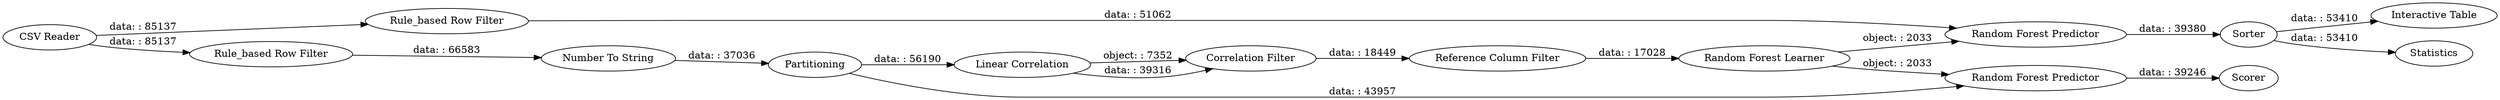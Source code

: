 digraph {
	"-1086249295182394243_13" [label=Partitioning]
	"-1086249295182394243_23" [label="Random Forest Predictor"]
	"-1086249295182394243_14" [label="Number To String"]
	"-1086249295182394243_25" [label=Sorter]
	"4690625361921363070_27" [label="Linear Correlation"]
	"4690625361921363070_30" [label="Reference Column Filter"]
	"4690625361921363070_28" [label="Correlation Filter"]
	"-1086249295182394243_19" [label="Rule_based Row Filter"]
	"-1086249295182394243_33" [label="CSV Reader"]
	"-1086249295182394243_21" [label="Interactive Table"]
	"-1086249295182394243_26" [label=Statistics]
	"-1086249295182394243_22" [label="Random Forest Learner"]
	"-1086249295182394243_11" [label="Rule_based Row Filter"]
	"-1086249295182394243_32" [label=Scorer]
	"-1086249295182394243_24" [label="Random Forest Predictor"]
	"-1086249295182394243_25" -> "-1086249295182394243_21" [label="data: : 53410"]
	"-1086249295182394243_33" -> "-1086249295182394243_11" [label="data: : 85137"]
	"-1086249295182394243_13" -> "-1086249295182394243_23" [label="data: : 43957"]
	"-1086249295182394243_25" -> "-1086249295182394243_26" [label="data: : 53410"]
	"-1086249295182394243_23" -> "-1086249295182394243_32" [label="data: : 39246"]
	"-1086249295182394243_14" -> "-1086249295182394243_13" [label="data: : 37036"]
	"-1086249295182394243_33" -> "-1086249295182394243_19" [label="data: : 85137"]
	"-1086249295182394243_13" -> "4690625361921363070_27" [label="data: : 56190"]
	"-1086249295182394243_19" -> "-1086249295182394243_24" [label="data: : 51062"]
	"4690625361921363070_27" -> "4690625361921363070_28" [label="object: : 7352"]
	"4690625361921363070_28" -> "4690625361921363070_30" [label="data: : 18449"]
	"-1086249295182394243_22" -> "-1086249295182394243_24" [label="object: : 2033"]
	"4690625361921363070_27" -> "4690625361921363070_28" [label="data: : 39316"]
	"4690625361921363070_30" -> "-1086249295182394243_22" [label="data: : 17028"]
	"-1086249295182394243_22" -> "-1086249295182394243_23" [label="object: : 2033"]
	"-1086249295182394243_11" -> "-1086249295182394243_14" [label="data: : 66583"]
	"-1086249295182394243_24" -> "-1086249295182394243_25" [label="data: : 39380"]
	rankdir=LR
}
